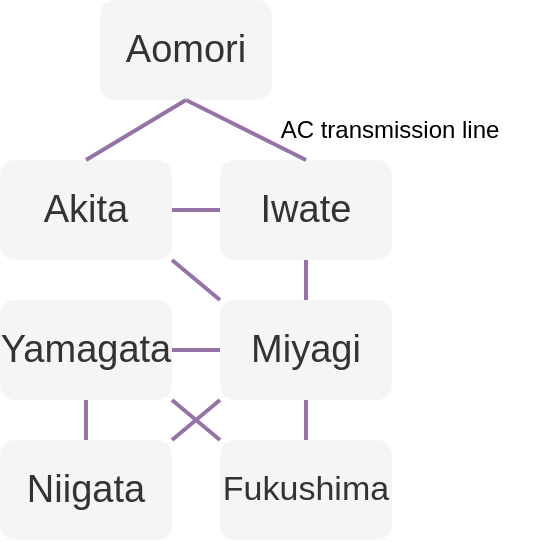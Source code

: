 <mxfile version="13.6.5">
    <diagram id="5eGMG9rkNKcMmodzC2qi" name="ページ1">
        <mxGraphModel dx="462" dy="589" grid="1" gridSize="10" guides="1" tooltips="1" connect="1" arrows="1" fold="1" page="1" pageScale="1" pageWidth="827" pageHeight="1169" math="0" shadow="0">
            <root>
                <mxCell id="0"/>
                <mxCell id="1" parent="0"/>
                <mxCell id="zmosrdIJD9iTMbEiPch1-2" value="&lt;font style=&quot;font-size: 19px&quot;&gt;Aomori&lt;/font&gt;" style="rounded=1;whiteSpace=wrap;html=1;fillColor=#f5f5f5;fontColor=#333333;strokeColor=none;" parent="1" vertex="1">
                    <mxGeometry x="280" y="200" width="86" height="50" as="geometry"/>
                </mxCell>
                <mxCell id="zmosrdIJD9iTMbEiPch1-3" value="&lt;font style=&quot;font-size: 19px&quot;&gt;Iwate&lt;/font&gt;" style="rounded=1;whiteSpace=wrap;html=1;fillColor=#f5f5f5;fontColor=#333333;strokeColor=none;" parent="1" vertex="1">
                    <mxGeometry x="340" y="280" width="86" height="50" as="geometry"/>
                </mxCell>
                <mxCell id="zmosrdIJD9iTMbEiPch1-4" value="&lt;font style=&quot;font-size: 19px&quot;&gt;Akita&lt;/font&gt;" style="rounded=1;whiteSpace=wrap;html=1;fillColor=#f5f5f5;fontColor=#333333;strokeColor=none;" parent="1" vertex="1">
                    <mxGeometry x="230" y="280" width="86" height="50" as="geometry"/>
                </mxCell>
                <mxCell id="zmosrdIJD9iTMbEiPch1-5" value="&lt;font style=&quot;font-size: 19px&quot;&gt;Miyagi&lt;/font&gt;" style="rounded=1;whiteSpace=wrap;html=1;fillColor=#f5f5f5;fontColor=#333333;strokeColor=none;" parent="1" vertex="1">
                    <mxGeometry x="340" y="350" width="86" height="50" as="geometry"/>
                </mxCell>
                <mxCell id="zmosrdIJD9iTMbEiPch1-6" value="&lt;font style=&quot;font-size: 19px&quot;&gt;Yamagata&lt;/font&gt;" style="rounded=1;whiteSpace=wrap;html=1;fillColor=#f5f5f5;fontColor=#333333;strokeColor=none;" parent="1" vertex="1">
                    <mxGeometry x="230" y="350" width="86" height="50" as="geometry"/>
                </mxCell>
                <mxCell id="zmosrdIJD9iTMbEiPch1-7" value="&lt;font style=&quot;font-size: 17px&quot;&gt;Fukushima&lt;/font&gt;" style="rounded=1;whiteSpace=wrap;html=1;fillColor=#f5f5f5;fontColor=#333333;strokeColor=none;" parent="1" vertex="1">
                    <mxGeometry x="340" y="420" width="86" height="50" as="geometry"/>
                </mxCell>
                <mxCell id="zmosrdIJD9iTMbEiPch1-8" value="&lt;font style=&quot;font-size: 19px&quot;&gt;Niigata&lt;/font&gt;" style="rounded=1;whiteSpace=wrap;html=1;fillColor=#f5f5f5;fontColor=#333333;strokeColor=none;" parent="1" vertex="1">
                    <mxGeometry x="230" y="420" width="86" height="50" as="geometry"/>
                </mxCell>
                <mxCell id="zmosrdIJD9iTMbEiPch1-9" value="" style="endArrow=none;html=1;fillColor=#e1d5e7;strokeColor=#9673a6;entryX=0.5;entryY=1;entryDx=0;entryDy=0;exitX=0.5;exitY=0;exitDx=0;exitDy=0;strokeWidth=2;" parent="1" source="zmosrdIJD9iTMbEiPch1-3" target="zmosrdIJD9iTMbEiPch1-2" edge="1">
                    <mxGeometry width="50" height="50" relative="1" as="geometry">
                        <mxPoint x="400" y="400" as="sourcePoint"/>
                        <mxPoint x="450" y="350" as="targetPoint"/>
                    </mxGeometry>
                </mxCell>
                <mxCell id="zmosrdIJD9iTMbEiPch1-10" value="" style="endArrow=none;html=1;fillColor=#e1d5e7;strokeColor=#9673a6;entryX=0.5;entryY=1;entryDx=0;entryDy=0;exitX=0.5;exitY=0;exitDx=0;exitDy=0;strokeWidth=2;" parent="1" source="zmosrdIJD9iTMbEiPch1-4" target="zmosrdIJD9iTMbEiPch1-2" edge="1">
                    <mxGeometry width="50" height="50" relative="1" as="geometry">
                        <mxPoint x="393" y="290" as="sourcePoint"/>
                        <mxPoint x="333" y="260" as="targetPoint"/>
                    </mxGeometry>
                </mxCell>
                <mxCell id="zmosrdIJD9iTMbEiPch1-11" value="" style="endArrow=none;html=1;fillColor=#e1d5e7;strokeColor=#9673a6;entryX=1;entryY=0.5;entryDx=0;entryDy=0;exitX=0;exitY=0.5;exitDx=0;exitDy=0;strokeWidth=2;" parent="1" source="zmosrdIJD9iTMbEiPch1-3" target="zmosrdIJD9iTMbEiPch1-4" edge="1">
                    <mxGeometry width="50" height="50" relative="1" as="geometry">
                        <mxPoint x="393" y="290" as="sourcePoint"/>
                        <mxPoint x="333" y="260" as="targetPoint"/>
                    </mxGeometry>
                </mxCell>
                <mxCell id="zmosrdIJD9iTMbEiPch1-12" value="" style="endArrow=none;html=1;fillColor=#e1d5e7;strokeColor=#9673a6;entryX=0.5;entryY=1;entryDx=0;entryDy=0;exitX=0.5;exitY=0;exitDx=0;exitDy=0;strokeWidth=2;" parent="1" source="zmosrdIJD9iTMbEiPch1-5" target="zmosrdIJD9iTMbEiPch1-3" edge="1">
                    <mxGeometry width="50" height="50" relative="1" as="geometry">
                        <mxPoint x="350" y="315" as="sourcePoint"/>
                        <mxPoint x="326" y="315" as="targetPoint"/>
                    </mxGeometry>
                </mxCell>
                <mxCell id="zmosrdIJD9iTMbEiPch1-13" value="" style="endArrow=none;html=1;fillColor=#e1d5e7;strokeColor=#9673a6;entryX=1;entryY=1;entryDx=0;entryDy=0;exitX=0;exitY=0;exitDx=0;exitDy=0;strokeWidth=2;" parent="1" source="zmosrdIJD9iTMbEiPch1-5" target="zmosrdIJD9iTMbEiPch1-4" edge="1">
                    <mxGeometry width="50" height="50" relative="1" as="geometry">
                        <mxPoint x="393" y="360" as="sourcePoint"/>
                        <mxPoint x="393" y="340" as="targetPoint"/>
                    </mxGeometry>
                </mxCell>
                <mxCell id="zmosrdIJD9iTMbEiPch1-14" value="" style="endArrow=none;html=1;fillColor=#e1d5e7;strokeColor=#9673a6;entryX=1;entryY=0.5;entryDx=0;entryDy=0;exitX=0;exitY=0.5;exitDx=0;exitDy=0;strokeWidth=2;" parent="1" source="zmosrdIJD9iTMbEiPch1-5" target="zmosrdIJD9iTMbEiPch1-6" edge="1">
                    <mxGeometry width="50" height="50" relative="1" as="geometry">
                        <mxPoint x="350" y="360" as="sourcePoint"/>
                        <mxPoint x="326" y="340" as="targetPoint"/>
                    </mxGeometry>
                </mxCell>
                <mxCell id="zmosrdIJD9iTMbEiPch1-15" value="" style="endArrow=none;html=1;fillColor=#e1d5e7;strokeColor=#9673a6;entryX=0.5;entryY=0;entryDx=0;entryDy=0;exitX=0.5;exitY=1;exitDx=0;exitDy=0;strokeWidth=2;" parent="1" source="zmosrdIJD9iTMbEiPch1-5" target="zmosrdIJD9iTMbEiPch1-7" edge="1">
                    <mxGeometry width="50" height="50" relative="1" as="geometry">
                        <mxPoint x="350" y="385" as="sourcePoint"/>
                        <mxPoint x="326" y="385" as="targetPoint"/>
                    </mxGeometry>
                </mxCell>
                <mxCell id="zmosrdIJD9iTMbEiPch1-16" value="" style="endArrow=none;html=1;fillColor=#e1d5e7;strokeColor=#9673a6;entryX=0;entryY=0;entryDx=0;entryDy=0;exitX=1;exitY=1;exitDx=0;exitDy=0;strokeWidth=2;" parent="1" source="zmosrdIJD9iTMbEiPch1-6" target="zmosrdIJD9iTMbEiPch1-7" edge="1">
                    <mxGeometry width="50" height="50" relative="1" as="geometry">
                        <mxPoint x="393" y="410" as="sourcePoint"/>
                        <mxPoint x="393" y="430" as="targetPoint"/>
                    </mxGeometry>
                </mxCell>
                <mxCell id="zmosrdIJD9iTMbEiPch1-17" value="" style="endArrow=none;html=1;fillColor=#e1d5e7;strokeColor=#9673a6;entryX=0.5;entryY=0;entryDx=0;entryDy=0;exitX=0.5;exitY=1;exitDx=0;exitDy=0;strokeWidth=2;" parent="1" source="zmosrdIJD9iTMbEiPch1-6" target="zmosrdIJD9iTMbEiPch1-8" edge="1">
                    <mxGeometry width="50" height="50" relative="1" as="geometry">
                        <mxPoint x="326" y="410" as="sourcePoint"/>
                        <mxPoint x="350" y="430" as="targetPoint"/>
                    </mxGeometry>
                </mxCell>
                <mxCell id="zmosrdIJD9iTMbEiPch1-18" value="AC transmission line" style="text;html=1;strokeColor=none;fillColor=none;align=center;verticalAlign=middle;whiteSpace=wrap;rounded=0;" parent="1" vertex="1">
                    <mxGeometry x="350" y="260" width="150" height="10" as="geometry"/>
                </mxCell>
                <mxCell id="2" value="" style="endArrow=none;html=1;fillColor=#e1d5e7;strokeColor=#9673a6;entryX=1;entryY=0;entryDx=0;entryDy=0;exitX=0;exitY=1;exitDx=0;exitDy=0;strokeWidth=2;" edge="1" parent="1" source="zmosrdIJD9iTMbEiPch1-5" target="zmosrdIJD9iTMbEiPch1-8">
                    <mxGeometry width="50" height="50" relative="1" as="geometry">
                        <mxPoint x="326" y="410" as="sourcePoint"/>
                        <mxPoint x="350" y="430" as="targetPoint"/>
                    </mxGeometry>
                </mxCell>
            </root>
        </mxGraphModel>
    </diagram>
</mxfile>